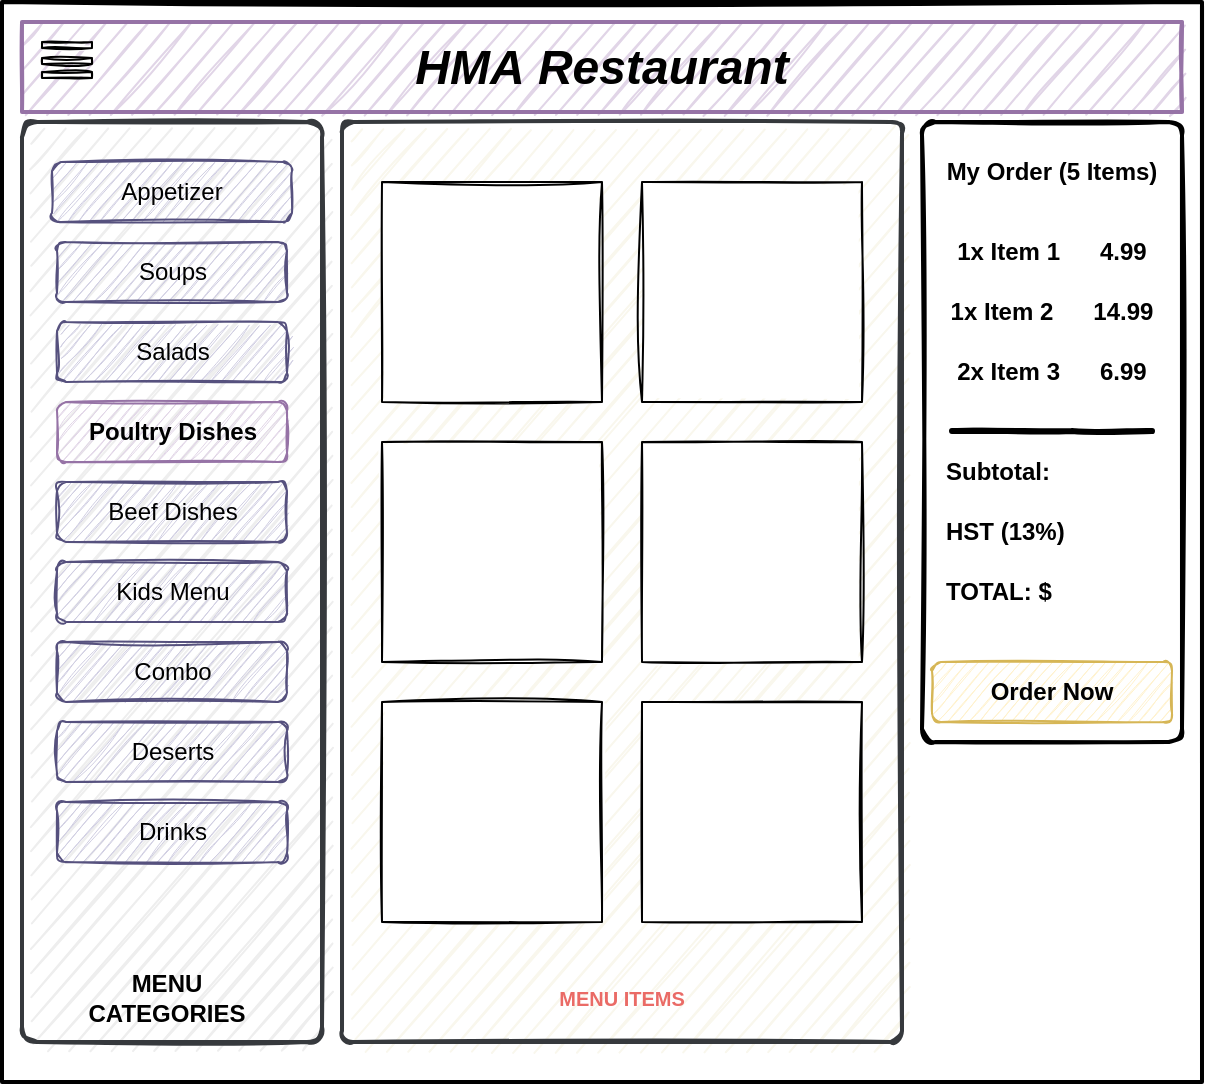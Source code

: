 <mxfile version="15.5.2" type="device"><diagram id="ihwntx08Uob4L5rKYn2E" name="Page-1"><mxGraphModel dx="661" dy="707" grid="1" gridSize="10" guides="1" tooltips="1" connect="1" arrows="1" fold="1" page="1" pageScale="1" pageWidth="850" pageHeight="1100" math="0" shadow="0"><root><mxCell id="0"/><mxCell id="1" parent="0"/><mxCell id="7iTPFpP9x2NC3VddM6nZ-1" value="" style="whiteSpace=wrap;html=1;strokeWidth=2;sketch=1;" vertex="1" parent="1"><mxGeometry x="210" y="80" width="600" height="540" as="geometry"/></mxCell><mxCell id="7iTPFpP9x2NC3VddM6nZ-2" value="" style="rounded=1;whiteSpace=wrap;html=1;strokeWidth=2;fillColor=#eeeeee;arcSize=5;strokeColor=#36393d;sketch=1;" vertex="1" parent="1"><mxGeometry x="220" y="140" width="150" height="460" as="geometry"/></mxCell><mxCell id="7iTPFpP9x2NC3VddM6nZ-3" value="&lt;b&gt;&lt;br&gt;&lt;br&gt;&lt;br&gt;&lt;br&gt;&lt;br&gt;&lt;br&gt;&lt;br&gt;&lt;br&gt;&lt;br&gt;&lt;br&gt;&lt;br&gt;&lt;br&gt;&lt;br&gt;&lt;br&gt;&lt;br&gt;&lt;br&gt;&lt;br&gt;&lt;br&gt;&lt;br&gt;&lt;br&gt;&lt;br&gt;&lt;br&gt;&lt;br&gt;&lt;br&gt;&lt;br&gt;&lt;br&gt;&lt;br&gt;&lt;br&gt;&lt;/b&gt;" style="rounded=1;whiteSpace=wrap;html=1;strokeWidth=2;strokeColor=#36393d;arcSize=2;fillColor=#f9f7ed;sketch=1;" vertex="1" parent="1"><mxGeometry x="380" y="140" width="280" height="460" as="geometry"/></mxCell><mxCell id="7iTPFpP9x2NC3VddM6nZ-4" value="Beef Dishes" style="rounded=1;whiteSpace=wrap;html=1;fillColor=#d0cee2;strokeColor=#56517e;sketch=1;" vertex="1" parent="1"><mxGeometry x="237.5" y="320" width="115" height="30" as="geometry"/></mxCell><mxCell id="7iTPFpP9x2NC3VddM6nZ-5" value="Soups" style="rounded=1;whiteSpace=wrap;html=1;fillColor=#d0cee2;strokeColor=#56517e;sketch=1;" vertex="1" parent="1"><mxGeometry x="237.5" y="200" width="115" height="30" as="geometry"/></mxCell><mxCell id="7iTPFpP9x2NC3VddM6nZ-6" value="&lt;b&gt;&lt;font style=&quot;font-size: 24px&quot;&gt;&lt;i&gt;HMA&amp;nbsp;&lt;/i&gt;&lt;/font&gt;&lt;/b&gt;&lt;span style=&quot;font-size: 24px&quot;&gt;&lt;b&gt;&lt;i&gt;Restaurant&lt;/i&gt;&lt;/b&gt;&lt;/span&gt;" style="rounded=0;whiteSpace=wrap;html=1;shadow=0;glass=0;strokeColor=#9673a6;strokeWidth=2;fillColor=#e1d5e7;align=center;sketch=1;" vertex="1" parent="1"><mxGeometry x="220" y="90" width="580" height="45" as="geometry"/></mxCell><mxCell id="7iTPFpP9x2NC3VddM6nZ-7" value="Appetizer" style="rounded=1;whiteSpace=wrap;html=1;fillColor=#d0cee2;strokeColor=#56517e;sketch=1;" vertex="1" parent="1"><mxGeometry x="235" y="160" width="120" height="30" as="geometry"/></mxCell><mxCell id="7iTPFpP9x2NC3VddM6nZ-8" value="Kids Menu" style="rounded=1;whiteSpace=wrap;html=1;fillColor=#d0cee2;strokeColor=#56517e;sketch=1;" vertex="1" parent="1"><mxGeometry x="237.5" y="360" width="115" height="30" as="geometry"/></mxCell><mxCell id="7iTPFpP9x2NC3VddM6nZ-9" value="Combo" style="rounded=1;whiteSpace=wrap;html=1;fillColor=#d0cee2;strokeColor=#56517e;sketch=1;" vertex="1" parent="1"><mxGeometry x="237.5" y="400" width="115" height="30" as="geometry"/></mxCell><mxCell id="7iTPFpP9x2NC3VddM6nZ-10" value="Deserts" style="rounded=1;whiteSpace=wrap;html=1;fillColor=#d0cee2;strokeColor=#56517e;sketch=1;" vertex="1" parent="1"><mxGeometry x="237.5" y="440" width="115" height="30" as="geometry"/></mxCell><mxCell id="7iTPFpP9x2NC3VddM6nZ-11" value="Drinks" style="rounded=1;whiteSpace=wrap;html=1;fillColor=#d0cee2;strokeColor=#56517e;sketch=1;" vertex="1" parent="1"><mxGeometry x="237.5" y="480" width="115" height="30" as="geometry"/></mxCell><mxCell id="7iTPFpP9x2NC3VddM6nZ-12" value="Salads" style="rounded=1;whiteSpace=wrap;html=1;fillColor=#d0cee2;strokeColor=#56517e;sketch=1;" vertex="1" parent="1"><mxGeometry x="237.5" y="240" width="115" height="30" as="geometry"/></mxCell><mxCell id="7iTPFpP9x2NC3VddM6nZ-13" value="" style="rounded=0;whiteSpace=wrap;html=1;fontStyle=1;shadow=0;sketch=1;" vertex="1" parent="1"><mxGeometry x="400" y="170" width="110" height="110" as="geometry"/></mxCell><mxCell id="7iTPFpP9x2NC3VddM6nZ-14" value="" style="rounded=0;whiteSpace=wrap;html=1;fontStyle=1;shadow=0;sketch=1;" vertex="1" parent="1"><mxGeometry x="530" y="170" width="110" height="110" as="geometry"/></mxCell><mxCell id="7iTPFpP9x2NC3VddM6nZ-15" value="" style="rounded=0;whiteSpace=wrap;html=1;fontStyle=1;shadow=0;sketch=1;" vertex="1" parent="1"><mxGeometry x="400" y="300" width="110" height="110" as="geometry"/></mxCell><mxCell id="7iTPFpP9x2NC3VddM6nZ-16" value="" style="rounded=0;whiteSpace=wrap;html=1;fontStyle=1;shadow=0;sketch=1;" vertex="1" parent="1"><mxGeometry x="530" y="300" width="110" height="110" as="geometry"/></mxCell><mxCell id="7iTPFpP9x2NC3VddM6nZ-17" value="MENU&lt;br&gt;CATEGORIES" style="rounded=1;whiteSpace=wrap;html=1;fillColor=none;strokeColor=none;fontStyle=1;sketch=1;" vertex="1" parent="1"><mxGeometry x="235" y="560" width="115" height="35" as="geometry"/></mxCell><mxCell id="7iTPFpP9x2NC3VddM6nZ-18" value="&lt;font color=&quot;#ea6b66&quot; face=&quot;helvetica&quot; size=&quot;1&quot;&gt;&lt;b&gt;MENU ITEMS&lt;/b&gt;&lt;/font&gt;" style="text;whiteSpace=wrap;html=1;fontSize=24;fontColor=#4D4D4D;align=center;sketch=1;" vertex="1" parent="1"><mxGeometry x="460" y="552.5" width="120" height="50" as="geometry"/></mxCell><mxCell id="7iTPFpP9x2NC3VddM6nZ-19" value="" style="group;sketch=1;" vertex="1" connectable="0" parent="1"><mxGeometry x="230" y="100" width="25" height="18" as="geometry"/></mxCell><mxCell id="7iTPFpP9x2NC3VddM6nZ-20" value="" style="rounded=0;whiteSpace=wrap;html=1;shadow=0;glass=0;strokeWidth=1;align=left;container=0;sketch=1;" vertex="1" parent="7iTPFpP9x2NC3VddM6nZ-19"><mxGeometry y="15" width="25" height="3" as="geometry"/></mxCell><mxCell id="7iTPFpP9x2NC3VddM6nZ-21" value="" style="rounded=0;whiteSpace=wrap;html=1;shadow=0;glass=0;strokeWidth=1;align=left;container=0;sketch=1;" vertex="1" parent="7iTPFpP9x2NC3VddM6nZ-19"><mxGeometry width="25" height="3" as="geometry"/></mxCell><mxCell id="7iTPFpP9x2NC3VddM6nZ-22" value="" style="rounded=0;whiteSpace=wrap;html=1;shadow=0;glass=0;strokeWidth=1;align=left;container=0;sketch=1;" vertex="1" parent="7iTPFpP9x2NC3VddM6nZ-19"><mxGeometry y="8" width="25" height="3" as="geometry"/></mxCell><mxCell id="7iTPFpP9x2NC3VddM6nZ-23" value="" style="rounded=1;whiteSpace=wrap;html=1;strokeWidth=2;arcSize=5;sketch=1;" vertex="1" parent="1"><mxGeometry x="670" y="140" width="130" height="310" as="geometry"/></mxCell><mxCell id="7iTPFpP9x2NC3VddM6nZ-24" value="" style="rounded=0;whiteSpace=wrap;html=1;fontStyle=1;shadow=0;sketch=1;" vertex="1" parent="1"><mxGeometry x="530" y="430" width="110" height="110" as="geometry"/></mxCell><mxCell id="7iTPFpP9x2NC3VddM6nZ-25" value="" style="rounded=0;whiteSpace=wrap;html=1;fontStyle=1;shadow=0;sketch=1;" vertex="1" parent="1"><mxGeometry x="400" y="430" width="110" height="110" as="geometry"/></mxCell><mxCell id="7iTPFpP9x2NC3VddM6nZ-26" value="My Order (5 Items)" style="rounded=0;whiteSpace=wrap;html=1;fontStyle=1;shadow=0;strokeColor=none;sketch=1;" vertex="1" parent="1"><mxGeometry x="680" y="150" width="110" height="30" as="geometry"/></mxCell><mxCell id="7iTPFpP9x2NC3VddM6nZ-27" value="1x Item 1&amp;nbsp; &amp;nbsp; &amp;nbsp; 4.99" style="rounded=0;whiteSpace=wrap;html=1;fontStyle=1;shadow=0;strokeColor=none;sketch=1;" vertex="1" parent="1"><mxGeometry x="680" y="190" width="110" height="30" as="geometry"/></mxCell><mxCell id="7iTPFpP9x2NC3VddM6nZ-28" value="1x Item 2&amp;nbsp; &amp;nbsp; &amp;nbsp; 14.99" style="rounded=0;whiteSpace=wrap;html=1;fontStyle=1;shadow=0;strokeColor=none;sketch=1;" vertex="1" parent="1"><mxGeometry x="680" y="220" width="110" height="30" as="geometry"/></mxCell><mxCell id="7iTPFpP9x2NC3VddM6nZ-29" value="2x Item 3&amp;nbsp; &amp;nbsp; &amp;nbsp; 6.99" style="rounded=0;whiteSpace=wrap;html=1;fontStyle=1;shadow=0;strokeColor=none;sketch=1;" vertex="1" parent="1"><mxGeometry x="680" y="250" width="110" height="30" as="geometry"/></mxCell><mxCell id="7iTPFpP9x2NC3VddM6nZ-30" value="" style="endArrow=none;html=1;rounded=0;fontSize=24;fontColor=#4D4D4D;strokeWidth=3;sketch=1;" edge="1" parent="1"><mxGeometry width="50" height="50" relative="1" as="geometry"><mxPoint x="685" y="294.5" as="sourcePoint"/><mxPoint x="785" y="294.5" as="targetPoint"/><Array as="points"><mxPoint x="745" y="294.5"/></Array></mxGeometry></mxCell><mxCell id="7iTPFpP9x2NC3VddM6nZ-31" value="Subtotal:" style="rounded=0;whiteSpace=wrap;html=1;fontStyle=1;shadow=0;strokeColor=none;align=left;sketch=1;" vertex="1" parent="1"><mxGeometry x="680" y="300" width="110" height="30" as="geometry"/></mxCell><mxCell id="7iTPFpP9x2NC3VddM6nZ-32" value="HST (13%)" style="rounded=0;whiteSpace=wrap;html=1;fontStyle=1;shadow=0;strokeColor=none;align=left;sketch=1;" vertex="1" parent="1"><mxGeometry x="680" y="330" width="110" height="30" as="geometry"/></mxCell><mxCell id="7iTPFpP9x2NC3VddM6nZ-33" value="TOTAL: $" style="rounded=0;whiteSpace=wrap;html=1;fontStyle=1;shadow=0;strokeColor=none;align=left;sketch=1;" vertex="1" parent="1"><mxGeometry x="680" y="360" width="110" height="30" as="geometry"/></mxCell><mxCell id="7iTPFpP9x2NC3VddM6nZ-34" value="Order Now" style="rounded=1;whiteSpace=wrap;html=1;fillColor=#fff2cc;strokeColor=#d6b656;fontStyle=1;sketch=1;" vertex="1" parent="1"><mxGeometry x="675" y="410" width="120" height="30" as="geometry"/></mxCell><mxCell id="7iTPFpP9x2NC3VddM6nZ-35" value="&lt;span style=&quot;font-weight: 700&quot;&gt;Poultry Dishes&lt;/span&gt;" style="rounded=1;whiteSpace=wrap;html=1;fillColor=#e1d5e7;strokeColor=#9673a6;sketch=1;" vertex="1" parent="1"><mxGeometry x="237.5" y="280" width="115" height="30" as="geometry"/></mxCell></root></mxGraphModel></diagram></mxfile>